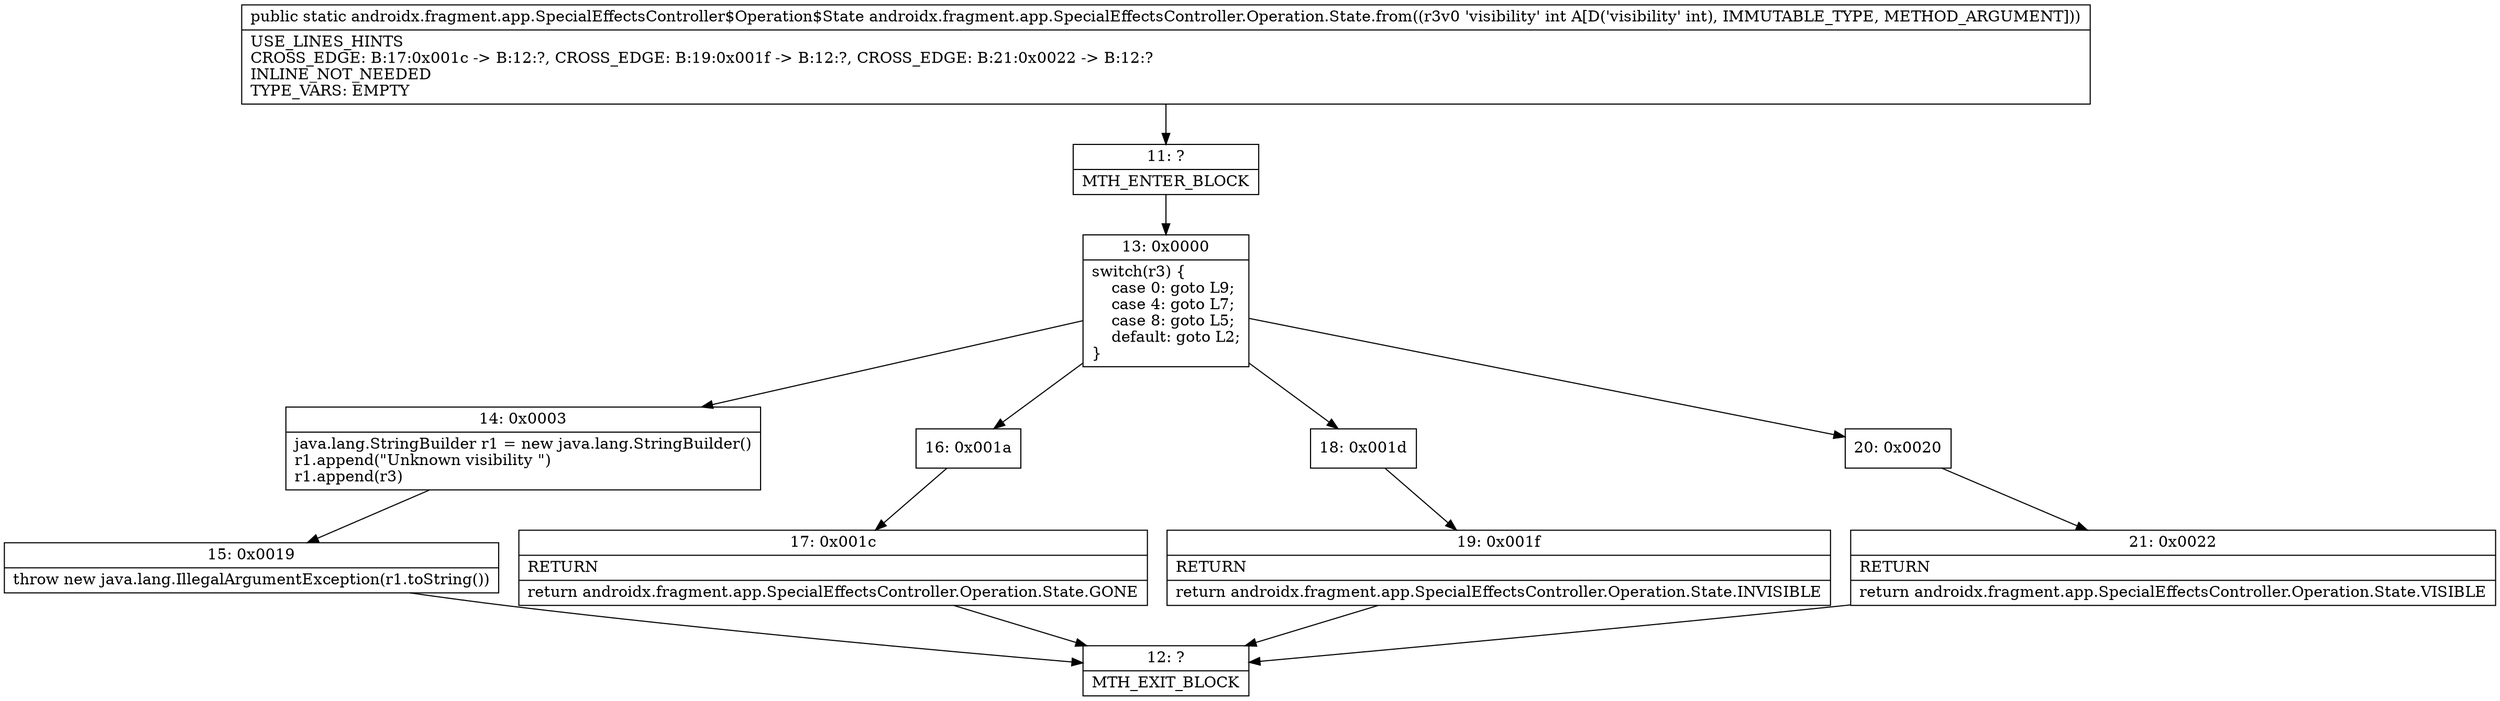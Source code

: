 digraph "CFG forandroidx.fragment.app.SpecialEffectsController.Operation.State.from(I)Landroidx\/fragment\/app\/SpecialEffectsController$Operation$State;" {
Node_11 [shape=record,label="{11\:\ ?|MTH_ENTER_BLOCK\l}"];
Node_13 [shape=record,label="{13\:\ 0x0000|switch(r3) \{\l    case 0: goto L9;\l    case 4: goto L7;\l    case 8: goto L5;\l    default: goto L2;\l\}\l}"];
Node_14 [shape=record,label="{14\:\ 0x0003|java.lang.StringBuilder r1 = new java.lang.StringBuilder()\lr1.append(\"Unknown visibility \")\lr1.append(r3)\l}"];
Node_15 [shape=record,label="{15\:\ 0x0019|throw new java.lang.IllegalArgumentException(r1.toString())\l}"];
Node_12 [shape=record,label="{12\:\ ?|MTH_EXIT_BLOCK\l}"];
Node_16 [shape=record,label="{16\:\ 0x001a}"];
Node_17 [shape=record,label="{17\:\ 0x001c|RETURN\l|return androidx.fragment.app.SpecialEffectsController.Operation.State.GONE\l}"];
Node_18 [shape=record,label="{18\:\ 0x001d}"];
Node_19 [shape=record,label="{19\:\ 0x001f|RETURN\l|return androidx.fragment.app.SpecialEffectsController.Operation.State.INVISIBLE\l}"];
Node_20 [shape=record,label="{20\:\ 0x0020}"];
Node_21 [shape=record,label="{21\:\ 0x0022|RETURN\l|return androidx.fragment.app.SpecialEffectsController.Operation.State.VISIBLE\l}"];
MethodNode[shape=record,label="{public static androidx.fragment.app.SpecialEffectsController$Operation$State androidx.fragment.app.SpecialEffectsController.Operation.State.from((r3v0 'visibility' int A[D('visibility' int), IMMUTABLE_TYPE, METHOD_ARGUMENT]))  | USE_LINES_HINTS\lCROSS_EDGE: B:17:0x001c \-\> B:12:?, CROSS_EDGE: B:19:0x001f \-\> B:12:?, CROSS_EDGE: B:21:0x0022 \-\> B:12:?\lINLINE_NOT_NEEDED\lTYPE_VARS: EMPTY\l}"];
MethodNode -> Node_11;Node_11 -> Node_13;
Node_13 -> Node_14;
Node_13 -> Node_16;
Node_13 -> Node_18;
Node_13 -> Node_20;
Node_14 -> Node_15;
Node_15 -> Node_12;
Node_16 -> Node_17;
Node_17 -> Node_12;
Node_18 -> Node_19;
Node_19 -> Node_12;
Node_20 -> Node_21;
Node_21 -> Node_12;
}

